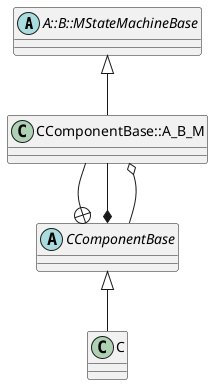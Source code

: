 @startuml

abstract class A::B::MStateMachineBase
class CComponentBase::A_B_M

A::B::MStateMachineBase <|-- CComponentBase::A_B_M

abstract class CComponentBase
class C

CComponentBase <|-- C

CComponentBase::A_B_M --+ CComponentBase
CComponentBase::A_B_M --* CComponentBase
CComponentBase --o CComponentBase::A_B_M

@enduml
